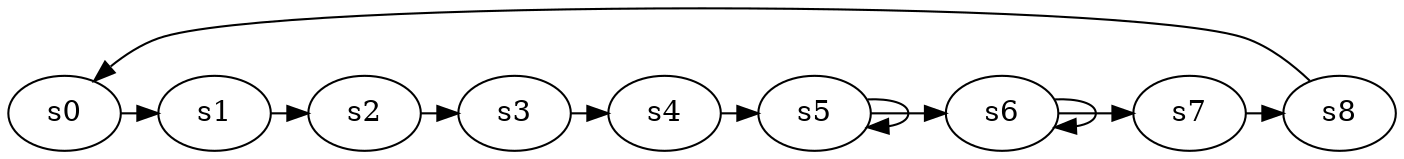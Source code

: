 digraph game_0500_cycle_9 {
    s0 [name="s0", player=0];
    s1 [name="s1", player=0];
    s2 [name="s2", player=1, target=1];
    s3 [name="s3", player=0];
    s4 [name="s4", player=1];
    s5 [name="s5", player=1];
    s6 [name="s6", player=0];
    s7 [name="s7", player=1, target=1];
    s8 [name="s8", player=1];

    s0 -> s1 [constraint="time % 6 == 3"];
    s1 -> s2 [constraint="time % 2 == 0"];
    s2 -> s3 [constraint="time % 2 == 1 || time % 2 == 0"];
    s3 -> s4 [constraint="time == 1 || time == 3 || time == 9 || time == 14 || time == 17"];
    s4 -> s5 [constraint="time == 2 || time == 11 || time == 23"];
    s5 -> s6 [constraint="time % 5 == 0 || time % 5 == 3"];
    s6 -> s7 [constraint="time % 7 == 1"];
    s7 -> s8 [constraint="time % 2 == 1 || time % 2 == 0"];
    s8 -> s0 [constraint="time % 3 == 0 || time % 3 == 1"];
    s5 -> s5 [constraint="time % 2 == 0"];
    s6 -> s6 [constraint="time % 2 == 0"];
}
